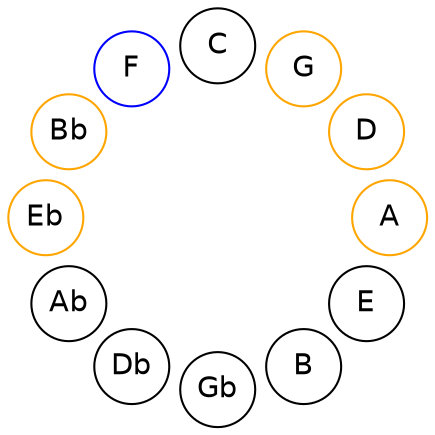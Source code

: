 
graph {

layout = circo;
mindist = .1

node [shape = circle, fontname = Helvetica, margin = 0]
edge [style=invis]

subgraph 1 {
	E -- B -- Gb -- Db -- Ab -- Eb -- Bb -- F -- C -- G -- D -- A -- E
}

Eb [color=orange];
Bb [color=orange];
F [color=blue];
G [color=orange];
D [color=orange];
A [color=orange];
}

